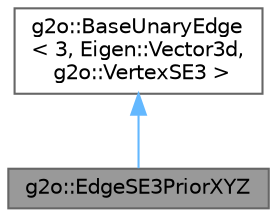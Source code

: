 digraph "g2o::EdgeSE3PriorXYZ"
{
 // LATEX_PDF_SIZE
  bgcolor="transparent";
  edge [fontname=Helvetica,fontsize=10,labelfontname=Helvetica,labelfontsize=10];
  node [fontname=Helvetica,fontsize=10,shape=box,height=0.2,width=0.4];
  Node1 [label="g2o::EdgeSE3PriorXYZ",height=0.2,width=0.4,color="gray40", fillcolor="grey60", style="filled", fontcolor="black",tooltip=" "];
  Node2 -> Node1 [dir="back",color="steelblue1",style="solid"];
  Node2 [label="g2o::BaseUnaryEdge\l\< 3, Eigen::Vector3d,\l g2o::VertexSE3 \>",height=0.2,width=0.4,color="gray40", fillcolor="white", style="filled",tooltip=" "];
}
